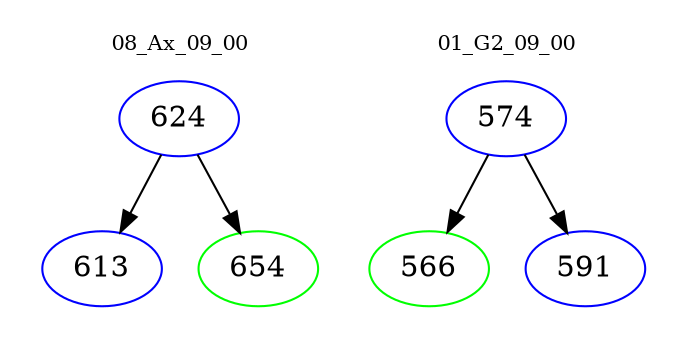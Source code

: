 digraph{
subgraph cluster_0 {
color = white
label = "08_Ax_09_00";
fontsize=10;
T0_624 [label="624", color="blue"]
T0_624 -> T0_613 [color="black"]
T0_613 [label="613", color="blue"]
T0_624 -> T0_654 [color="black"]
T0_654 [label="654", color="green"]
}
subgraph cluster_1 {
color = white
label = "01_G2_09_00";
fontsize=10;
T1_574 [label="574", color="blue"]
T1_574 -> T1_566 [color="black"]
T1_566 [label="566", color="green"]
T1_574 -> T1_591 [color="black"]
T1_591 [label="591", color="blue"]
}
}
